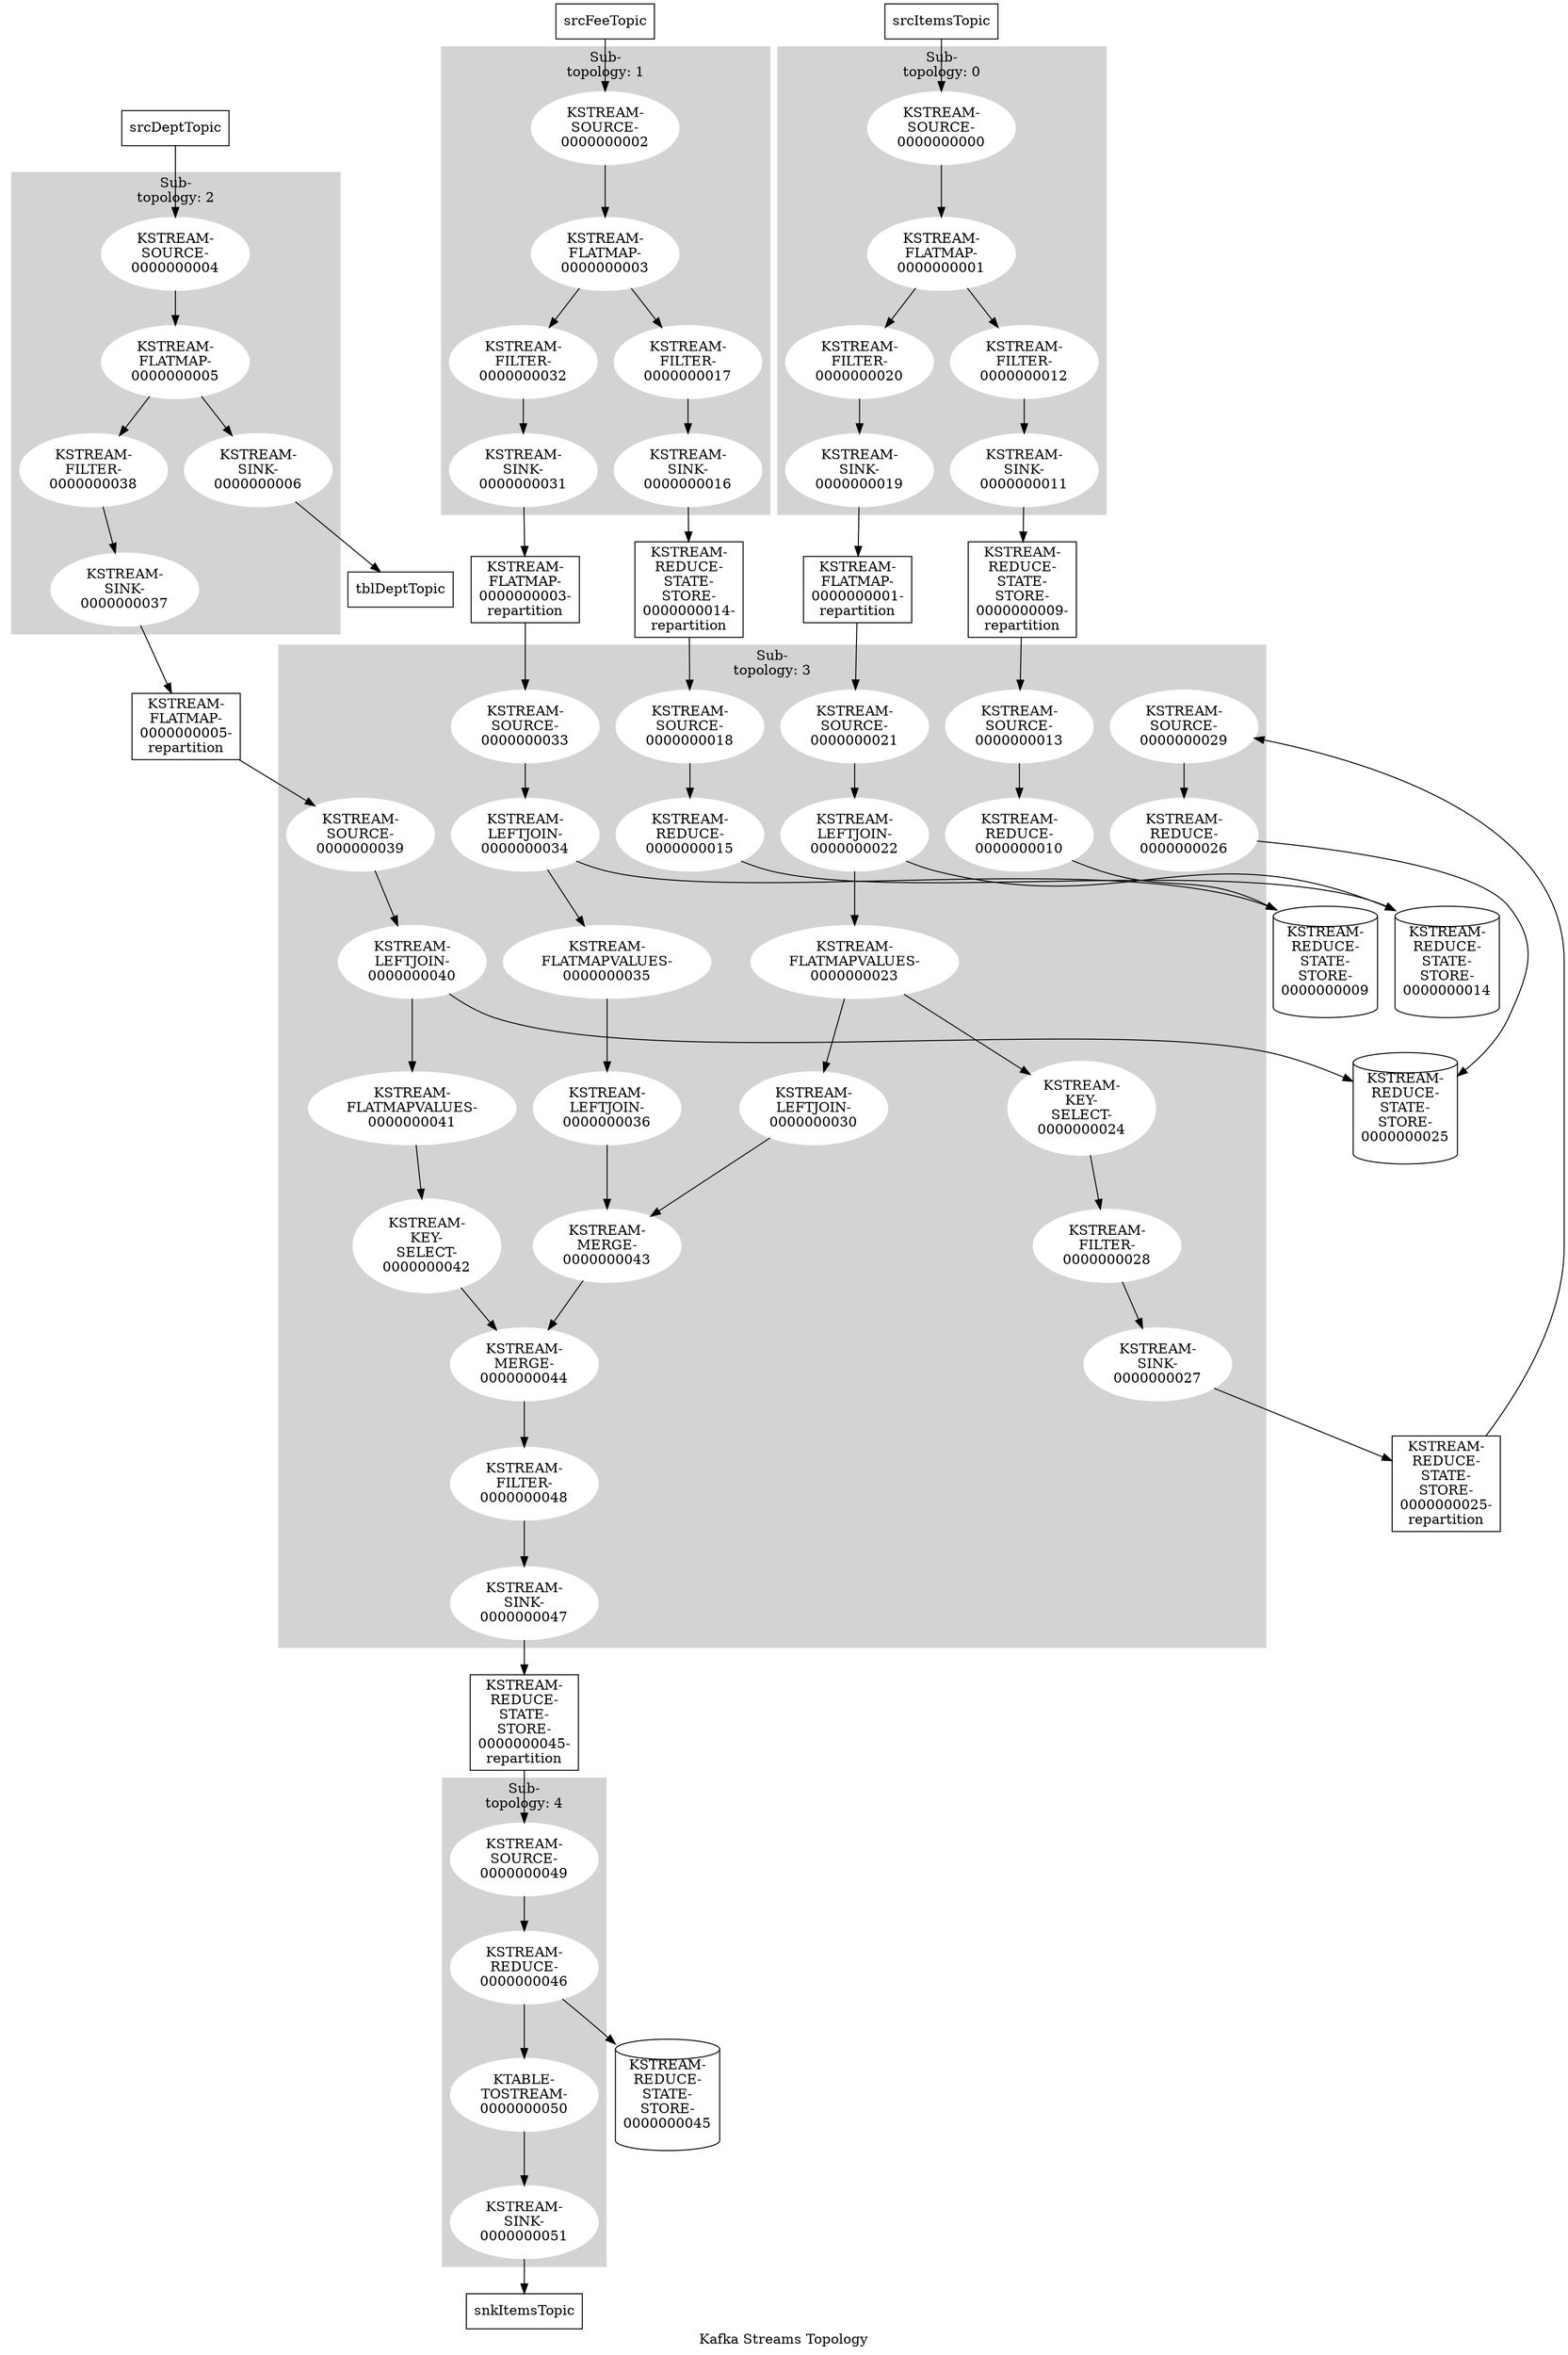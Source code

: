 digraph G {
	label = "Kafka Streams Topology"
	subgraph cluster_0 {
		label = "Sub-\ntopology: 0";
		style = filled;
		color = lightgrey;
		node [style = filled, color = white];
		"KSTREAM-\nSOURCE-\n0000000000" -> "KSTREAM-\nFLATMAP-\n0000000001";
		"KSTREAM-\nFLATMAP-\n0000000001" -> "KSTREAM-\nFILTER-\n0000000012";
		"KSTREAM-\nFLATMAP-\n0000000001" -> "KSTREAM-\nFILTER-\n0000000020";
		"KSTREAM-\nFILTER-\n0000000012" -> "KSTREAM-\nSINK-\n0000000011";
		"KSTREAM-\nFILTER-\n0000000020" -> "KSTREAM-\nSINK-\n0000000019";
	}
	subgraph cluster_1 {
		label = "Sub-\ntopology: 1";
		style = filled;
		color = lightgrey;
		node [style = filled, color = white];
		"KSTREAM-\nSOURCE-\n0000000002" -> "KSTREAM-\nFLATMAP-\n0000000003";
		"KSTREAM-\nFLATMAP-\n0000000003" -> "KSTREAM-\nFILTER-\n0000000017";
		"KSTREAM-\nFLATMAP-\n0000000003" -> "KSTREAM-\nFILTER-\n0000000032";
		"KSTREAM-\nFILTER-\n0000000017" -> "KSTREAM-\nSINK-\n0000000016";
		"KSTREAM-\nFILTER-\n0000000032" -> "KSTREAM-\nSINK-\n0000000031";
	}
	subgraph cluster_2 {
		label = "Sub-\ntopology: 2";
		style = filled;
		color = lightgrey;
		node [style = filled, color = white];
		"KSTREAM-\nSOURCE-\n0000000004" -> "KSTREAM-\nFLATMAP-\n0000000005";
		"KSTREAM-\nFLATMAP-\n0000000005" -> "KSTREAM-\nFILTER-\n0000000038";
		"KSTREAM-\nFLATMAP-\n0000000005" -> "KSTREAM-\nSINK-\n0000000006";
		"KSTREAM-\nFILTER-\n0000000038" -> "KSTREAM-\nSINK-\n0000000037";
	}
	subgraph cluster_3 {
		label = "Sub-\ntopology: 3";
		style = filled;
		color = lightgrey;
		node [style = filled, color = white];
		"KSTREAM-\nSOURCE-\n0000000021" -> "KSTREAM-\nLEFTJOIN-\n0000000022";
		"KSTREAM-\nLEFTJOIN-\n0000000022" -> "KSTREAM-\nFLATMAPVALUES-\n0000000023";
		"KSTREAM-\nFLATMAPVALUES-\n0000000023" -> "KSTREAM-\nKEY-\nSELECT-\n0000000024";
		"KSTREAM-\nFLATMAPVALUES-\n0000000023" -> "KSTREAM-\nLEFTJOIN-\n0000000030";
		"KSTREAM-\nSOURCE-\n0000000033" -> "KSTREAM-\nLEFTJOIN-\n0000000034";
		"KSTREAM-\nLEFTJOIN-\n0000000034" -> "KSTREAM-\nFLATMAPVALUES-\n0000000035";
		"KSTREAM-\nSOURCE-\n0000000039" -> "KSTREAM-\nLEFTJOIN-\n0000000040";
		"KSTREAM-\nFLATMAPVALUES-\n0000000035" -> "KSTREAM-\nLEFTJOIN-\n0000000036";
		"KSTREAM-\nLEFTJOIN-\n0000000040" -> "KSTREAM-\nFLATMAPVALUES-\n0000000041";
		"KSTREAM-\nFLATMAPVALUES-\n0000000041" -> "KSTREAM-\nKEY-\nSELECT-\n0000000042";
		"KSTREAM-\nLEFTJOIN-\n0000000030" -> "KSTREAM-\nMERGE-\n0000000043";
		"KSTREAM-\nLEFTJOIN-\n0000000036" -> "KSTREAM-\nMERGE-\n0000000043";
		"KSTREAM-\nKEY-\nSELECT-\n0000000042" -> "KSTREAM-\nMERGE-\n0000000044";
		"KSTREAM-\nMERGE-\n0000000043" -> "KSTREAM-\nMERGE-\n0000000044";
		"KSTREAM-\nKEY-\nSELECT-\n0000000024" -> "KSTREAM-\nFILTER-\n0000000028";
		"KSTREAM-\nMERGE-\n0000000044" -> "KSTREAM-\nFILTER-\n0000000048";
		"KSTREAM-\nFILTER-\n0000000028" -> "KSTREAM-\nSINK-\n0000000027";
		"KSTREAM-\nFILTER-\n0000000048" -> "KSTREAM-\nSINK-\n0000000047";
		"KSTREAM-\nSOURCE-\n0000000013" -> "KSTREAM-\nREDUCE-\n0000000010";
		"KSTREAM-\nSOURCE-\n0000000018" -> "KSTREAM-\nREDUCE-\n0000000015";
		"KSTREAM-\nSOURCE-\n0000000029" -> "KSTREAM-\nREDUCE-\n0000000026";
	}
	subgraph cluster_4 {
		label = "Sub-\ntopology: 4";
		style = filled;
		color = lightgrey;
		node [style = filled, color = white];
		"KSTREAM-\nSOURCE-\n0000000049" -> "KSTREAM-\nREDUCE-\n0000000046";
		"KSTREAM-\nREDUCE-\n0000000046" -> "KTABLE-\nTOSTREAM-\n0000000050";
		"KTABLE-\nTOSTREAM-\n0000000050" -> "KSTREAM-\nSINK-\n0000000051";
	}
	"srcItemsTopic" -> "KSTREAM-\nSOURCE-\n0000000000";
	"KSTREAM-\nSINK-\n0000000011" -> "KSTREAM-\nREDUCE-\nSTATE-\nSTORE-\n0000000009-\nrepartition";
	"KSTREAM-\nSINK-\n0000000019" -> "KSTREAM-\nFLATMAP-\n0000000001-\nrepartition";
	"srcFeeTopic" -> "KSTREAM-\nSOURCE-\n0000000002";
	"KSTREAM-\nSINK-\n0000000016" -> "KSTREAM-\nREDUCE-\nSTATE-\nSTORE-\n0000000014-\nrepartition";
	"KSTREAM-\nSINK-\n0000000031" -> "KSTREAM-\nFLATMAP-\n0000000003-\nrepartition";
	"srcDeptTopic" -> "KSTREAM-\nSOURCE-\n0000000004";
	"KSTREAM-\nSINK-\n0000000006" -> "tblDeptTopic";
	"KSTREAM-\nSINK-\n0000000037" -> "KSTREAM-\nFLATMAP-\n0000000005-\nrepartition";
	"KSTREAM-\nFLATMAP-\n0000000001-\nrepartition" -> "KSTREAM-\nSOURCE-\n0000000021";
	"KSTREAM-\nLEFTJOIN-\n0000000022" -> "KSTREAM-\nREDUCE-\nSTATE-\nSTORE-\n0000000014";
	"KSTREAM-\nFLATMAP-\n0000000003-\nrepartition" -> "KSTREAM-\nSOURCE-\n0000000033";
	"KSTREAM-\nLEFTJOIN-\n0000000034" -> "KSTREAM-\nREDUCE-\nSTATE-\nSTORE-\n0000000009";
	"KSTREAM-\nFLATMAP-\n0000000005-\nrepartition" -> "KSTREAM-\nSOURCE-\n0000000039";
	"KSTREAM-\nLEFTJOIN-\n0000000040" -> "KSTREAM-\nREDUCE-\nSTATE-\nSTORE-\n0000000025";
	"KSTREAM-\nREDUCE-\nSTATE-\nSTORE-\n0000000009-\nrepartition" -> "KSTREAM-\nSOURCE-\n0000000013";
	"KSTREAM-\nREDUCE-\nSTATE-\nSTORE-\n0000000014-\nrepartition" -> "KSTREAM-\nSOURCE-\n0000000018";
	"KSTREAM-\nREDUCE-\nSTATE-\nSTORE-\n0000000025-\nrepartition" -> "KSTREAM-\nSOURCE-\n0000000029";
	"KSTREAM-\nREDUCE-\n0000000010" -> "KSTREAM-\nREDUCE-\nSTATE-\nSTORE-\n0000000009";
	"KSTREAM-\nREDUCE-\n0000000015" -> "KSTREAM-\nREDUCE-\nSTATE-\nSTORE-\n0000000014";
	"KSTREAM-\nREDUCE-\n0000000026" -> "KSTREAM-\nREDUCE-\nSTATE-\nSTORE-\n0000000025";
	"KSTREAM-\nSINK-\n0000000027" -> "KSTREAM-\nREDUCE-\nSTATE-\nSTORE-\n0000000025-\nrepartition";
	"KSTREAM-\nSINK-\n0000000047" -> "KSTREAM-\nREDUCE-\nSTATE-\nSTORE-\n0000000045-\nrepartition";
	"KSTREAM-\nREDUCE-\nSTATE-\nSTORE-\n0000000045-\nrepartition" -> "KSTREAM-\nSOURCE-\n0000000049";
	"KSTREAM-\nREDUCE-\n0000000046" -> "KSTREAM-\nREDUCE-\nSTATE-\nSTORE-\n0000000045";
	"KSTREAM-\nSINK-\n0000000051" -> "snkItemsTopic";
	"KSTREAM-\nFLATMAP-\n0000000003-\nrepartition" [shape = rect];
	"KSTREAM-\nFLATMAP-\n0000000005-\nrepartition" [shape = rect];
	"KSTREAM-\nREDUCE-\nSTATE-\nSTORE-\n0000000025-\nrepartition" [shape = rect];
	"KSTREAM-\nREDUCE-\nSTATE-\nSTORE-\n0000000014-\nrepartition" [shape = rect];
	"tblDeptTopic" [shape = rect];
	"srcFeeTopic" [shape = rect];
	"srcDeptTopic" [shape = rect];
	"KSTREAM-\nREDUCE-\nSTATE-\nSTORE-\n0000000045-\nrepartition" [shape = rect];
	"KSTREAM-\nREDUCE-\nSTATE-\nSTORE-\n0000000009-\nrepartition" [shape = rect];
	"snkItemsTopic" [shape = rect];
	"KSTREAM-\nFLATMAP-\n0000000001-\nrepartition" [shape = rect];
	"srcItemsTopic" [shape = rect];
	"KSTREAM-\nREDUCE-\nSTATE-\nSTORE-\n0000000014" [shape = cylinder];
	"KSTREAM-\nREDUCE-\nSTATE-\nSTORE-\n0000000009" [shape = cylinder];
	"KSTREAM-\nREDUCE-\nSTATE-\nSTORE-\n0000000025" [shape = cylinder];
	"KSTREAM-\nREDUCE-\nSTATE-\nSTORE-\n0000000045" [shape = cylinder];
}